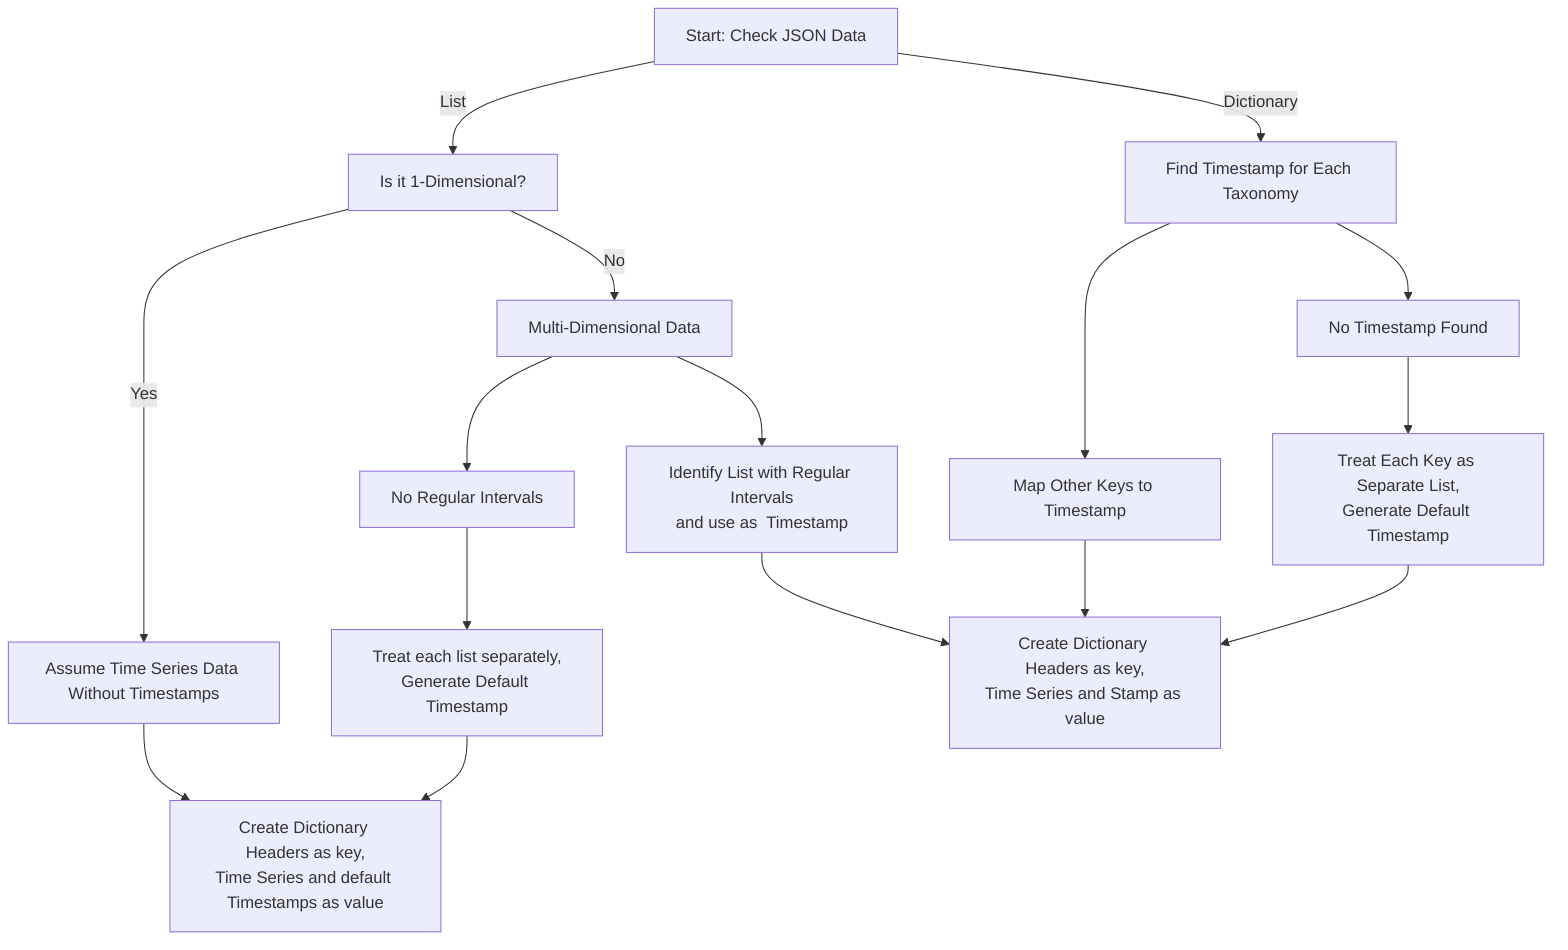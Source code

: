 flowchart TD
    A[Start: Check JSON Data] -->|List| B[Is it 1-Dimensional?]
    B -- Yes --> C[Assume Time Series Data Without Timestamps]
    C --> U[Create Dictionary]
    B -- No --> E[Multi-Dimensional Data]
    F --> P[Create Dictionary]
    E --> H[No Regular Intervals]
    E --> F[Identify List with Regular Intervals<br />and use as  Timestamp]
    H --> I[Treat each list separately,<br />Generate Default Timestamp]
    I --> U[Create Dictionary <br /> Headers as key, <br />Time Series and default Timestamps as value]
    A -->|Dictionary| K[Find Timestamp for Each Taxonomy]
    K --> L[Map Other Keys to Timestamp]
    L --> P
    K --> N[No Timestamp Found]
    N --> O[Treat Each Key as Separate List,<br />Generate Default Timestamp]
    O --> P[Create Dictionary <br /> Headers as key, <br />Time Series and Stamp as value]